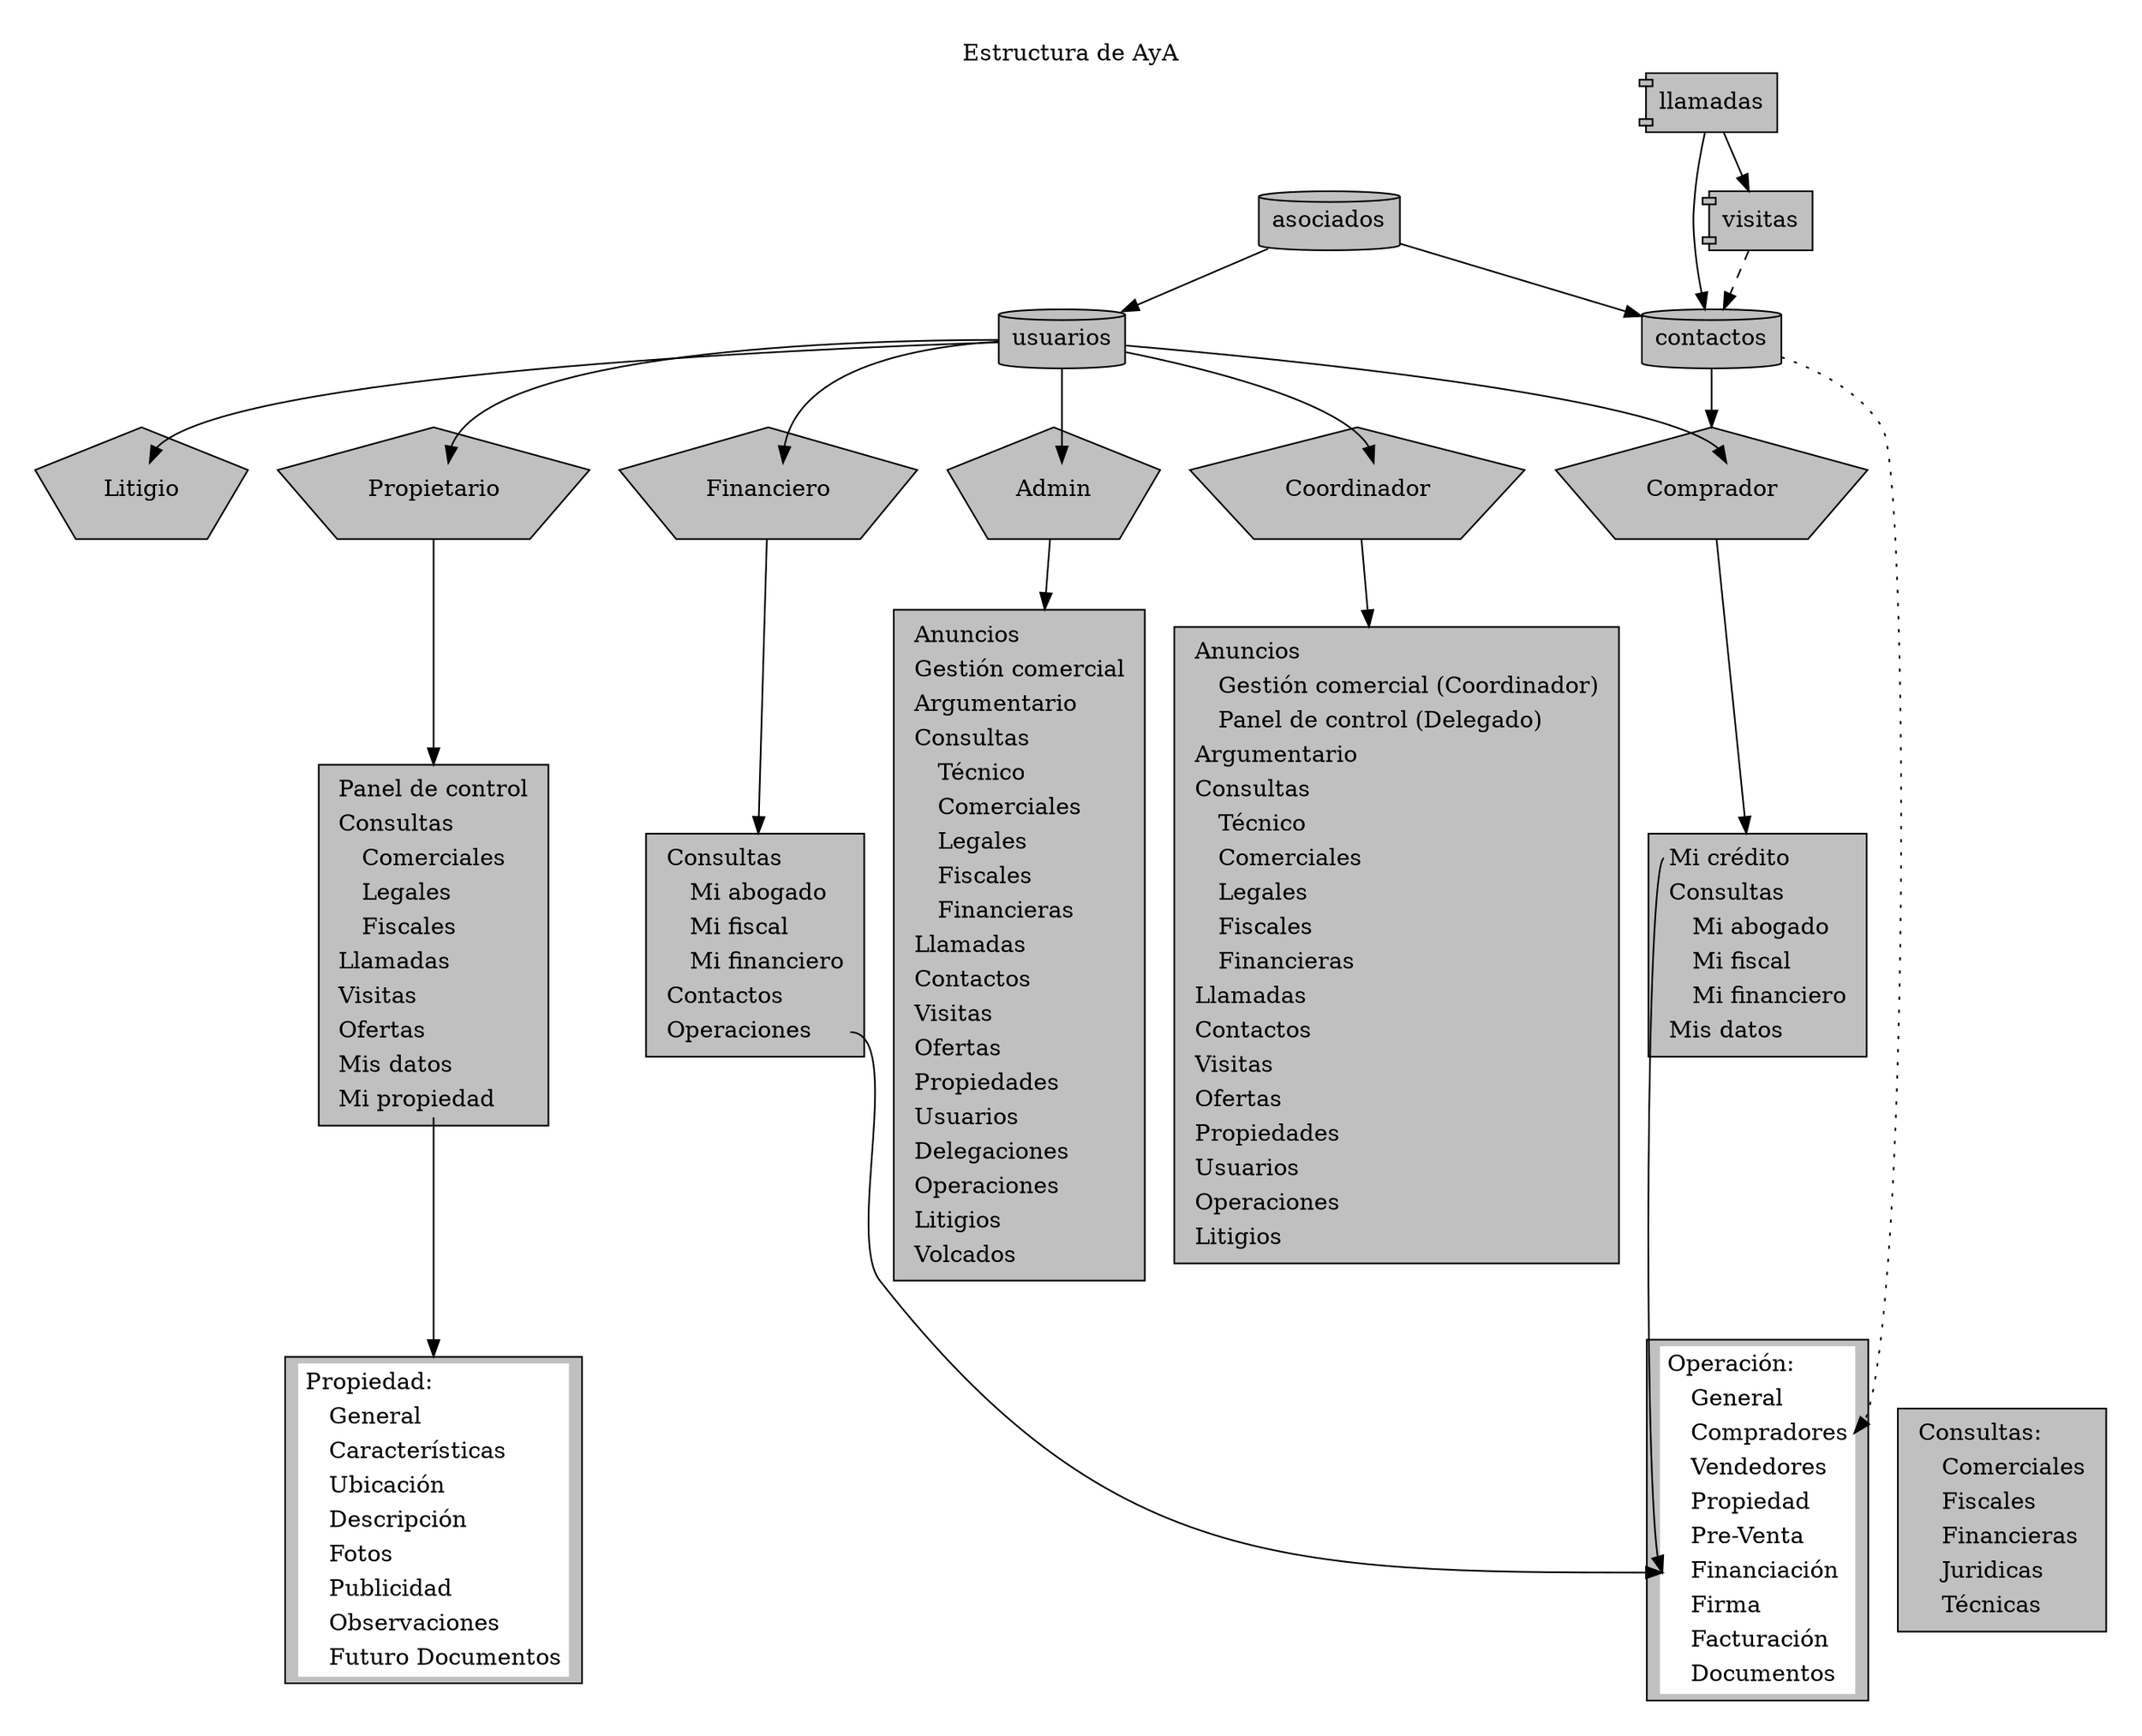 strict graph dp {
	graph [label="Estructura de AyA",
		labelloc=t,
		pad=0.3,
		ranksep=0.5
	];
	node [distorsion=-50.1,
		fillcolor=grey,
		label="\N",
		pad=0.5,
		pencolor=blue,
		shape=ellipse,
		style=filled
	];
	edge [constraint=True,
		dir=forward
	];
	subgraph inicios {
		graph [ordering=out,
			rank=max
		];
		propiedad	[label=<<table border="0" bgcolor="white"><tr><td align="left" port="titulo">Propiedad:</td></tr><tr><td align="left" port="general">&emsp;General</td></tr><tr><td align="left" port="caracteristicas">&emsp;Características</td></tr><tr><td align="left" port="ubicacion">&emsp;Ubicación</td></tr><tr><td align="left" port="descripcion">&emsp;Descripción</td></tr><tr><td align="left" port="fotos">&emsp;Fotos</td></tr><tr><td align="left" port="publicidad">&emsp;Publicidad</td></tr><tr><td align="left" port="obs">&emsp;Observaciones</td></tr><tr><td align="left" port="docs">&emsp;Futuro Documentos</td></tr></table>>,
			shape=record];
		operacion	[label=<<table border="0" bgcolor="white"><tr><td align="left" port="titulo">Operación:</td></tr><tr><td align="left" port="general">&emsp;General</td></tr><tr><td align="left" port="comprador">&emsp;Compradores</td></tr><tr><td align="left" port="vendedor">&emsp;Vendedores</td></tr><tr><td align="left" port="propiedad">&emsp;Propiedad</td></tr><tr><td align="left" port="pre-venta">&emsp;Pre-Venta</td></tr><tr><td align="left" port="financiacion">&emsp;Financiación</td></tr><tr><td align="left" port="firma">&emsp;Firma</td></tr><tr><td align="left" port="facturacion">&emsp;Facturación</td></tr><tr><td align="left" port="docs">&emsp;Documentos</td></tr></table>>,
			shape=box];
		consultas	[label=<<table border="0"><tr><td align="left">Consultas:</td></tr><tr><td align="left" port="comercial">&emsp;Comerciales</td></tr><tr><td align="left" port="fiscal">&emsp;Fiscales</td></tr><tr><td align="left" port="financiero">&emsp;Financieras</td></tr><tr><td align="left" port="legal">&emsp;Juridicas</td></tr><tr><td align="left" port="tecnico">&emsp;Técnicas</td></tr></table>>,
			shape=box];
	}
	subgraph perfiles {
		graph [rank=same];
		admin	[label=<<table border='0'><tr><td></td><td port="titulo_arriba"></td><td></td></tr><tr><td colspan='3'>Admin</td></tr><tr><td></td><td port="titulo_abajo"></td><td></td></tr></table>>,
			ordering=out,
			shape=polygon,
			sides=5];
		financiero	[label=<<table border='0'><tr><td></td><td port="titulo_arriba"></td><td></td></tr><tr><td colspan='3'>Financiero</td></tr><tr><td></td><td port="titulo_abajo"></td><td></td></tr></table>>,
			ordering=out,
			shape=polygon,
			sides=5];
		coordinador	[label=<<table border='0'><tr><td></td><td port="titulo_arriba"></td><td></td></tr><tr><td colspan='3'>Coordinador</td></tr><tr><td></td><td port="titulo_abajo"></td><td></td></tr></table>>,
			ordering=out,
			shape=polygon,
			sides=5];
		propietario	[label=<<table border='0'><tr><td></td><td port="titulo_arriba"></td><td></td></tr><tr><td colspan='3'>Propietario</td></tr><tr><td></td><td port="titulo_abajo"></td><td></td></tr></table>>,
			ordering=out,
			shape=polygon,
			sides=5];
		comprador	[label=<<table border='0'><tr><td></td><td port="titulo_arriba"></td><td></td></tr><tr><td colspan='3'>Comprador</td></tr><tr><td></td><td port="titulo_abajo"></td><td></td></tr></table>>,
			ordering=out,
			shape=polygon,
			sides=5];
		litigio	[label=<<table border='0'><tr><td></td><td port="titulo_arriba"></td><td></td></tr><tr><td colspan='3'>Litigio</td></tr><tr><td></td><td port="titulo_abajo"></td><td></td></tr></table>>,
			ordering=out,
			shape=polygon,
			sides=5];
	}
	usuarios	[shape=cylinder];
	usuarios -- admin:titulo_arriba;
	usuarios -- financiero:titulo_arriba;
	usuarios -- coordinador:titulo_arriba;
	usuarios -- propietario:titulo_arriba;
	usuarios -- comprador:titulo_arriba;
	usuarios -- litigio:titulo_arriba;
	asociados	[shape=cylinder];
	asociados -- usuarios;
	contactos	[shape=cylinder];
	asociados -- contactos;
	contactos -- comprador;
	contactos -- operacion:comprador	[style=dotted];
	inicio_admin	[label=<<table border="0"><tr><td align="left" port="anuncio">Anuncios</td></tr><tr><td align="left" port="gestion">Gestión comercial</td></tr><tr><td align="left">Argumentario</td></tr><tr><td align="left" port="">Consultas</td></tr><tr><td align="left" port="tecnico">&emsp;Técnico</td></tr><tr><td align="left" port="comercial">&emsp;Comerciales</td></tr><tr><td align="left" port="legal">&emsp;Legales</td></tr><tr><td align="left" port="fiscal">&emsp;Fiscales</td></tr><tr><td align="left" port="financiero">&emsp;Financieras</td></tr><tr><td align="left" port="llamadas">Llamadas</td></tr><tr><td align="left" port="contactos">Contactos</td></tr><tr><td align="left" port="visitas">Visitas</td></tr><tr><td align="left" port="ofertas">Ofertas</td></tr><tr><td align="left" port="propiedad">Propiedades</td></tr><tr><td align="left" port="usuario">Usuarios</td></tr><tr><td align="left" port="delegacion">Delegaciones</td></tr><tr><td align="left" port="operacion">Operaciones</td></tr><tr><td align="left" port="litigio">Litigios</td></tr><tr><td align="left" port="publicidad">Volcados</td></tr></table>>,
		shape=box];
	admin -- inicio_admin;
	inicio_finan	[label=<<table border="0" valign="top"><tr><td align="left" port="">Consultas</td></tr><tr><td align="left" port="legal">&emsp;Mi abogado</td></tr><tr><td align="left" port="fiscal">&emsp;Mi fiscal</td></tr><tr><td align="left" port="financiero">&emsp;Mi financiero</td></tr><tr><td align="left" port="contacto">Contactos</td></tr><tr><td align="left" port="operacion">Operaciones</td></tr></table>>,
		shape=box];
	financiero -- inicio_finan;
	inicio_coor	[label=<<table border="0"><tr><td align="left" port="anuncio">Anuncios</td></tr><tr><td align="left" port="gestion">&emsp;Gestión comercial (Coordinador)</td></tr><tr><td align="left" port="panel">&emsp;Panel de control (Delegado)</td></tr><tr><td align="left">Argumentario</td></tr><tr><td align="left" port="">Consultas</td></tr><tr><td align="left" port="tecnico">&emsp;Técnico</td></tr><tr><td align="left" port="comercial">&emsp;Comerciales</td></tr><tr><td align="left" port="legal">&emsp;Legales</td></tr><tr><td align="left" port="fiscal">&emsp;Fiscales</td></tr><tr><td align="left" port="financiero">&emsp;Financieras</td></tr><tr><td align="left" port="llamadas">Llamadas</td></tr><tr><td align="left" port="contactos">Contactos</td></tr><tr><td align="left" port="visitas">Visitas</td></tr><tr><td align="left" port="ofertas">Ofertas</td></tr><tr><td align="left" port="propiedad">Propiedades</td></tr><tr><td align="left" port="usuario">Usuarios</td></tr><tr><td align="left" port="operacion">Operaciones</td></tr><tr><td align="left" port="litigio">Litigios</td></tr></table>>,
		shape=box];
	coordinador -- inicio_coor;
	inicio_prop	[label=<<table BORDER="0"><tr><td ALIGN="LEFT">Panel de control</td></tr><tr><td align="left" port="">Consultas</td></tr><tr><td align="left" port="comercial">&emsp;Comerciales</td></tr><tr><td align="left" port="legal">&emsp;Legales</td></tr><tr><td align="left" port="fiscal">&emsp;Fiscales</td></tr><tr><td align="left" port="llamadas">Llamadas</td></tr><tr><td align="left" port="visitas">Visitas</td></tr><tr><td align="left" port="ofertas">Ofertas</td></tr><tr><td align="left" port="usuario">Mis datos</td></tr><tr><td align="left" port="propiedad">Mi propiedad</td></tr></table>>,
		shape=box];
	propietario -- inicio_prop;
	inicio_comp	[label=<<table BORDER="0"><tr><td align="left" port="credito">Mi crédito</td></tr><tr><td align="left" port="">Consultas</td></tr><tr><td align="left" port="legal">&emsp;Mi abogado</td></tr><tr><td align="left" port="fiscal">&emsp;Mi fiscal</td></tr><tr><td align="left" port="financiero">&emsp;Mi financiero</td></tr><tr><td align="left" port="usuario">Mis datos</td></tr></table>>,
		shape=box];
	comprador -- inicio_comp;
	llamadas	[shape=component];
	llamadas -- contactos;
	visitas	[shape=component];
	llamadas -- visitas;
	visitas -- contactos	[style=dashed];
	inicio_prop:propiedad -- propiedad;
	inicio_comp:credito -- operacion:financiacion;
	inicio_finan:operacion -- operacion:financiacion;
}
